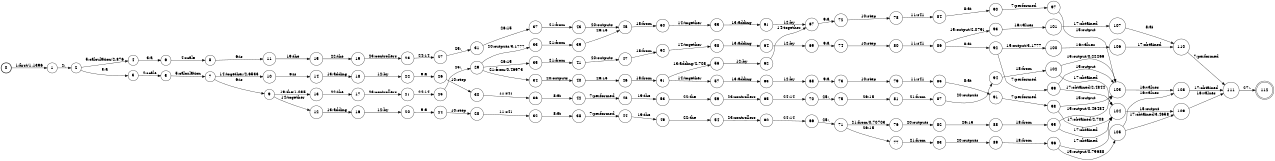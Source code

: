 digraph FST {
rankdir = LR;
size = "8.5,11";
label = "";
center = 1;
orientation = Portrait;
ranksep = "0.4";
nodesep = "0.25";
0 [label = "0", shape = circle, style = bold, fontsize = 14]
	0 -> 1 [label = "1:first/1.1396", fontsize = 14];
1 [label = "1", shape = circle, style = solid, fontsize = 14]
	1 -> 2 [label = "2:,", fontsize = 14];
2 [label = "2", shape = circle, style = solid, fontsize = 14]
	2 -> 3 [label = "3:a", fontsize = 14];
	2 -> 4 [label = "5:calculation/2.876", fontsize = 14];
3 [label = "3", shape = circle, style = solid, fontsize = 14]
	3 -> 5 [label = "4:scale", fontsize = 14];
4 [label = "4", shape = circle, style = solid, fontsize = 14]
	4 -> 6 [label = "3:a", fontsize = 14];
5 [label = "5", shape = circle, style = solid, fontsize = 14]
	5 -> 7 [label = "5:calculation", fontsize = 14];
6 [label = "6", shape = circle, style = solid, fontsize = 14]
	6 -> 8 [label = "4:scale", fontsize = 14];
7 [label = "7", shape = circle, style = solid, fontsize = 14]
	7 -> 9 [label = "6:is", fontsize = 14];
	7 -> 10 [label = "14:together/2.6533", fontsize = 14];
8 [label = "8", shape = circle, style = solid, fontsize = 14]
	8 -> 11 [label = "6:is", fontsize = 14];
9 [label = "9", shape = circle, style = solid, fontsize = 14]
	9 -> 12 [label = "14:together", fontsize = 14];
	9 -> 13 [label = "19:the/1.085", fontsize = 14];
10 [label = "10", shape = circle, style = solid, fontsize = 14]
	10 -> 14 [label = "6:is", fontsize = 14];
11 [label = "11", shape = circle, style = solid, fontsize = 14]
	11 -> 15 [label = "19:the", fontsize = 14];
12 [label = "12", shape = circle, style = solid, fontsize = 14]
	12 -> 16 [label = "13:adding", fontsize = 14];
13 [label = "13", shape = circle, style = solid, fontsize = 14]
	13 -> 17 [label = "22:the", fontsize = 14];
14 [label = "14", shape = circle, style = solid, fontsize = 14]
	14 -> 18 [label = "13:adding", fontsize = 14];
15 [label = "15", shape = circle, style = solid, fontsize = 14]
	15 -> 19 [label = "22:the", fontsize = 14];
16 [label = "16", shape = circle, style = solid, fontsize = 14]
	16 -> 20 [label = "12:by", fontsize = 14];
17 [label = "17", shape = circle, style = solid, fontsize = 14]
	17 -> 21 [label = "23:controllers", fontsize = 14];
18 [label = "18", shape = circle, style = solid, fontsize = 14]
	18 -> 22 [label = "12:by", fontsize = 14];
19 [label = "19", shape = circle, style = solid, fontsize = 14]
	19 -> 23 [label = "23:controllers", fontsize = 14];
20 [label = "20", shape = circle, style = solid, fontsize = 14]
	20 -> 24 [label = "9:a", fontsize = 14];
21 [label = "21", shape = circle, style = solid, fontsize = 14]
	21 -> 25 [label = "24:14", fontsize = 14];
22 [label = "22", shape = circle, style = solid, fontsize = 14]
	22 -> 26 [label = "9:a", fontsize = 14];
23 [label = "23", shape = circle, style = solid, fontsize = 14]
	23 -> 27 [label = "24:14", fontsize = 14];
24 [label = "24", shape = circle, style = solid, fontsize = 14]
	24 -> 28 [label = "10:step", fontsize = 14];
25 [label = "25", shape = circle, style = solid, fontsize = 14]
	25 -> 29 [label = "25:,", fontsize = 14];
26 [label = "26", shape = circle, style = solid, fontsize = 14]
	26 -> 30 [label = "10:step", fontsize = 14];
27 [label = "27", shape = circle, style = solid, fontsize = 14]
	27 -> 31 [label = "25:,", fontsize = 14];
28 [label = "28", shape = circle, style = solid, fontsize = 14]
	28 -> 32 [label = "11:s41", fontsize = 14];
29 [label = "29", shape = circle, style = solid, fontsize = 14]
	29 -> 33 [label = "20:outputs/3.1777", fontsize = 14];
	29 -> 34 [label = "21:from/0.46973", fontsize = 14];
	29 -> 35 [label = "26:15", fontsize = 14];
30 [label = "30", shape = circle, style = solid, fontsize = 14]
	30 -> 36 [label = "11:s41", fontsize = 14];
31 [label = "31", shape = circle, style = solid, fontsize = 14]
	31 -> 37 [label = "26:15", fontsize = 14];
32 [label = "32", shape = circle, style = solid, fontsize = 14]
	32 -> 38 [label = "8:at", fontsize = 14];
33 [label = "33", shape = circle, style = solid, fontsize = 14]
	33 -> 39 [label = "21:from", fontsize = 14];
34 [label = "34", shape = circle, style = solid, fontsize = 14]
	34 -> 40 [label = "20:outputs", fontsize = 14];
35 [label = "35", shape = circle, style = solid, fontsize = 14]
	35 -> 41 [label = "21:from", fontsize = 14];
36 [label = "36", shape = circle, style = solid, fontsize = 14]
	36 -> 42 [label = "8:at", fontsize = 14];
37 [label = "37", shape = circle, style = solid, fontsize = 14]
	37 -> 43 [label = "21:from", fontsize = 14];
38 [label = "38", shape = circle, style = solid, fontsize = 14]
	38 -> 44 [label = "7:performed", fontsize = 14];
39 [label = "39", shape = circle, style = solid, fontsize = 14]
	39 -> 45 [label = "26:15", fontsize = 14];
40 [label = "40", shape = circle, style = solid, fontsize = 14]
	40 -> 46 [label = "26:15", fontsize = 14];
41 [label = "41", shape = circle, style = solid, fontsize = 14]
	41 -> 47 [label = "20:outputs", fontsize = 14];
42 [label = "42", shape = circle, style = solid, fontsize = 14]
	42 -> 48 [label = "7:performed", fontsize = 14];
43 [label = "43", shape = circle, style = solid, fontsize = 14]
	43 -> 45 [label = "20:outputs", fontsize = 14];
44 [label = "44", shape = circle, style = solid, fontsize = 14]
	44 -> 49 [label = "19:the", fontsize = 14];
45 [label = "45", shape = circle, style = solid, fontsize = 14]
	45 -> 50 [label = "18:from", fontsize = 14];
46 [label = "46", shape = circle, style = solid, fontsize = 14]
	46 -> 51 [label = "18:from", fontsize = 14];
47 [label = "47", shape = circle, style = solid, fontsize = 14]
	47 -> 52 [label = "18:from", fontsize = 14];
48 [label = "48", shape = circle, style = solid, fontsize = 14]
	48 -> 53 [label = "19:the", fontsize = 14];
49 [label = "49", shape = circle, style = solid, fontsize = 14]
	49 -> 54 [label = "22:the", fontsize = 14];
50 [label = "50", shape = circle, style = solid, fontsize = 14]
	50 -> 55 [label = "14:together", fontsize = 14];
51 [label = "51", shape = circle, style = solid, fontsize = 14]
	51 -> 56 [label = "13:adding/2.708", fontsize = 14];
	51 -> 57 [label = "14:together", fontsize = 14];
52 [label = "52", shape = circle, style = solid, fontsize = 14]
	52 -> 58 [label = "14:together", fontsize = 14];
53 [label = "53", shape = circle, style = solid, fontsize = 14]
	53 -> 59 [label = "22:the", fontsize = 14];
54 [label = "54", shape = circle, style = solid, fontsize = 14]
	54 -> 60 [label = "23:controllers", fontsize = 14];
55 [label = "55", shape = circle, style = solid, fontsize = 14]
	55 -> 61 [label = "13:adding", fontsize = 14];
56 [label = "56", shape = circle, style = solid, fontsize = 14]
	56 -> 62 [label = "12:by", fontsize = 14];
57 [label = "57", shape = circle, style = solid, fontsize = 14]
	57 -> 63 [label = "13:adding", fontsize = 14];
58 [label = "58", shape = circle, style = solid, fontsize = 14]
	58 -> 64 [label = "13:adding", fontsize = 14];
59 [label = "59", shape = circle, style = solid, fontsize = 14]
	59 -> 65 [label = "23:controllers", fontsize = 14];
60 [label = "60", shape = circle, style = solid, fontsize = 14]
	60 -> 66 [label = "24:14", fontsize = 14];
61 [label = "61", shape = circle, style = solid, fontsize = 14]
	61 -> 67 [label = "12:by", fontsize = 14];
62 [label = "62", shape = circle, style = solid, fontsize = 14]
	62 -> 67 [label = "14:together", fontsize = 14];
63 [label = "63", shape = circle, style = solid, fontsize = 14]
	63 -> 68 [label = "12:by", fontsize = 14];
64 [label = "64", shape = circle, style = solid, fontsize = 14]
	64 -> 69 [label = "12:by", fontsize = 14];
65 [label = "65", shape = circle, style = solid, fontsize = 14]
	65 -> 70 [label = "24:14", fontsize = 14];
66 [label = "66", shape = circle, style = solid, fontsize = 14]
	66 -> 71 [label = "25:,", fontsize = 14];
67 [label = "67", shape = circle, style = solid, fontsize = 14]
	67 -> 72 [label = "9:a", fontsize = 14];
68 [label = "68", shape = circle, style = solid, fontsize = 14]
	68 -> 73 [label = "9:a", fontsize = 14];
69 [label = "69", shape = circle, style = solid, fontsize = 14]
	69 -> 74 [label = "9:a", fontsize = 14];
70 [label = "70", shape = circle, style = solid, fontsize = 14]
	70 -> 75 [label = "25:,", fontsize = 14];
71 [label = "71", shape = circle, style = solid, fontsize = 14]
	71 -> 76 [label = "21:from/0.70703", fontsize = 14];
	71 -> 77 [label = "26:15", fontsize = 14];
72 [label = "72", shape = circle, style = solid, fontsize = 14]
	72 -> 78 [label = "10:step", fontsize = 14];
73 [label = "73", shape = circle, style = solid, fontsize = 14]
	73 -> 79 [label = "10:step", fontsize = 14];
74 [label = "74", shape = circle, style = solid, fontsize = 14]
	74 -> 80 [label = "10:step", fontsize = 14];
75 [label = "75", shape = circle, style = solid, fontsize = 14]
	75 -> 81 [label = "26:15", fontsize = 14];
76 [label = "76", shape = circle, style = solid, fontsize = 14]
	76 -> 82 [label = "20:outputs", fontsize = 14];
77 [label = "77", shape = circle, style = solid, fontsize = 14]
	77 -> 83 [label = "21:from", fontsize = 14];
78 [label = "78", shape = circle, style = solid, fontsize = 14]
	78 -> 84 [label = "11:s41", fontsize = 14];
79 [label = "79", shape = circle, style = solid, fontsize = 14]
	79 -> 85 [label = "11:s41", fontsize = 14];
80 [label = "80", shape = circle, style = solid, fontsize = 14]
	80 -> 86 [label = "11:s41", fontsize = 14];
81 [label = "81", shape = circle, style = solid, fontsize = 14]
	81 -> 87 [label = "21:from", fontsize = 14];
82 [label = "82", shape = circle, style = solid, fontsize = 14]
	82 -> 88 [label = "26:15", fontsize = 14];
83 [label = "83", shape = circle, style = solid, fontsize = 14]
	83 -> 89 [label = "20:outputs", fontsize = 14];
84 [label = "84", shape = circle, style = solid, fontsize = 14]
	84 -> 90 [label = "8:at", fontsize = 14];
85 [label = "85", shape = circle, style = solid, fontsize = 14]
	85 -> 91 [label = "8:at", fontsize = 14];
86 [label = "86", shape = circle, style = solid, fontsize = 14]
	86 -> 92 [label = "8:at", fontsize = 14];
	86 -> 93 [label = "15:output/2.0791", fontsize = 14];
87 [label = "87", shape = circle, style = solid, fontsize = 14]
	87 -> 94 [label = "20:outputs", fontsize = 14];
88 [label = "88", shape = circle, style = solid, fontsize = 14]
	88 -> 95 [label = "18:from", fontsize = 14];
89 [label = "89", shape = circle, style = solid, fontsize = 14]
	89 -> 96 [label = "18:from", fontsize = 14];
90 [label = "90", shape = circle, style = solid, fontsize = 14]
	90 -> 97 [label = "7:performed", fontsize = 14];
91 [label = "91", shape = circle, style = solid, fontsize = 14]
	91 -> 98 [label = "7:performed", fontsize = 14];
92 [label = "92", shape = circle, style = solid, fontsize = 14]
	92 -> 99 [label = "7:performed", fontsize = 14];
	92 -> 100 [label = "15:output/3.1777", fontsize = 14];
93 [label = "93", shape = circle, style = solid, fontsize = 14]
	93 -> 101 [label = "16:values", fontsize = 14];
94 [label = "94", shape = circle, style = solid, fontsize = 14]
	94 -> 102 [label = "18:from", fontsize = 14];
95 [label = "95", shape = circle, style = solid, fontsize = 14]
	95 -> 103 [label = "15:output/0.46484", fontsize = 14];
	95 -> 104 [label = "17:obtained", fontsize = 14];
96 [label = "96", shape = circle, style = solid, fontsize = 14]
	96 -> 105 [label = "15:output/0.79688", fontsize = 14];
	96 -> 104 [label = "17:obtained", fontsize = 14];
97 [label = "97", shape = circle, style = solid, fontsize = 14]
	97 -> 103 [label = "15:output", fontsize = 14];
98 [label = "98", shape = circle, style = solid, fontsize = 14]
	98 -> 103 [label = "15:output", fontsize = 14];
	98 -> 104 [label = "17:obtained/2.708", fontsize = 14];
99 [label = "99", shape = circle, style = solid, fontsize = 14]
	99 -> 103 [label = "15:output", fontsize = 14];
	99 -> 104 [label = "17:obtained/2.4844", fontsize = 14];
100 [label = "100", shape = circle, style = solid, fontsize = 14]
	100 -> 106 [label = "16:values", fontsize = 14];
101 [label = "101", shape = circle, style = solid, fontsize = 14]
	101 -> 107 [label = "17:obtained", fontsize = 14];
102 [label = "102", shape = circle, style = solid, fontsize = 14]
	102 -> 103 [label = "15:output/0.22266", fontsize = 14];
	102 -> 104 [label = "17:obtained", fontsize = 14];
103 [label = "103", shape = circle, style = solid, fontsize = 14]
	103 -> 108 [label = "16:values", fontsize = 14];
104 [label = "104", shape = circle, style = solid, fontsize = 14]
	104 -> 109 [label = "15:output", fontsize = 14];
105 [label = "105", shape = circle, style = solid, fontsize = 14]
	105 -> 108 [label = "16:values", fontsize = 14];
	105 -> 109 [label = "17:obtained/3.4658", fontsize = 14];
106 [label = "106", shape = circle, style = solid, fontsize = 14]
	106 -> 110 [label = "17:obtained", fontsize = 14];
107 [label = "107", shape = circle, style = solid, fontsize = 14]
	107 -> 110 [label = "8:at", fontsize = 14];
108 [label = "108", shape = circle, style = solid, fontsize = 14]
	108 -> 111 [label = "17:obtained", fontsize = 14];
109 [label = "109", shape = circle, style = solid, fontsize = 14]
	109 -> 111 [label = "16:values", fontsize = 14];
110 [label = "110", shape = circle, style = solid, fontsize = 14]
	110 -> 111 [label = "7:performed", fontsize = 14];
111 [label = "111", shape = circle, style = solid, fontsize = 14]
	111 -> 112 [label = "27:.", fontsize = 14];
112 [label = "112", shape = doublecircle, style = solid, fontsize = 14]
}
